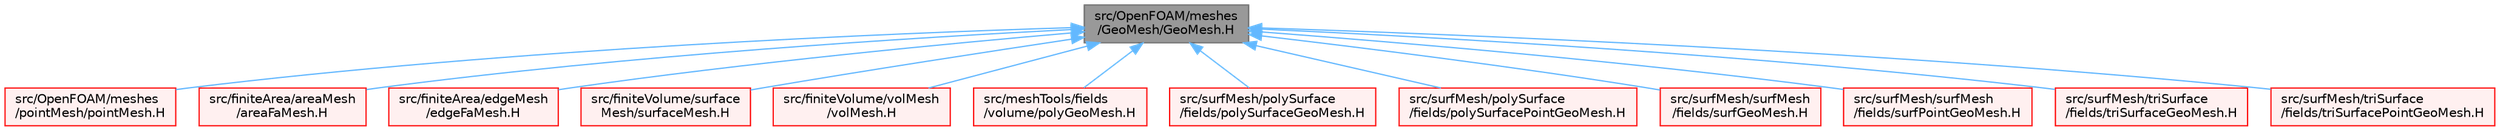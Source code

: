 digraph "src/OpenFOAM/meshes/GeoMesh/GeoMesh.H"
{
 // LATEX_PDF_SIZE
  bgcolor="transparent";
  edge [fontname=Helvetica,fontsize=10,labelfontname=Helvetica,labelfontsize=10];
  node [fontname=Helvetica,fontsize=10,shape=box,height=0.2,width=0.4];
  Node1 [id="Node000001",label="src/OpenFOAM/meshes\l/GeoMesh/GeoMesh.H",height=0.2,width=0.4,color="gray40", fillcolor="grey60", style="filled", fontcolor="black",tooltip=" "];
  Node1 -> Node2 [id="edge1_Node000001_Node000002",dir="back",color="steelblue1",style="solid",tooltip=" "];
  Node2 [id="Node000002",label="src/OpenFOAM/meshes\l/pointMesh/pointMesh.H",height=0.2,width=0.4,color="red", fillcolor="#FFF0F0", style="filled",URL="$pointMesh_8H.html",tooltip=" "];
  Node1 -> Node602 [id="edge2_Node000001_Node000602",dir="back",color="steelblue1",style="solid",tooltip=" "];
  Node602 [id="Node000602",label="src/finiteArea/areaMesh\l/areaFaMesh.H",height=0.2,width=0.4,color="red", fillcolor="#FFF0F0", style="filled",URL="$areaFaMesh_8H.html",tooltip=" "];
  Node1 -> Node828 [id="edge3_Node000001_Node000828",dir="back",color="steelblue1",style="solid",tooltip=" "];
  Node828 [id="Node000828",label="src/finiteArea/edgeMesh\l/edgeFaMesh.H",height=0.2,width=0.4,color="red", fillcolor="#FFF0F0", style="filled",URL="$edgeFaMesh_8H.html",tooltip=" "];
  Node1 -> Node836 [id="edge4_Node000001_Node000836",dir="back",color="steelblue1",style="solid",tooltip=" "];
  Node836 [id="Node000836",label="src/finiteVolume/surface\lMesh/surfaceMesh.H",height=0.2,width=0.4,color="red", fillcolor="#FFF0F0", style="filled",URL="$surfaceMesh_8H.html",tooltip=" "];
  Node1 -> Node1710 [id="edge5_Node000001_Node001710",dir="back",color="steelblue1",style="solid",tooltip=" "];
  Node1710 [id="Node001710",label="src/finiteVolume/volMesh\l/volMesh.H",height=0.2,width=0.4,color="red", fillcolor="#FFF0F0", style="filled",URL="$volMesh_8H.html",tooltip=" "];
  Node1 -> Node2725 [id="edge6_Node000001_Node002725",dir="back",color="steelblue1",style="solid",tooltip=" "];
  Node2725 [id="Node002725",label="src/meshTools/fields\l/volume/polyGeoMesh.H",height=0.2,width=0.4,color="red", fillcolor="#FFF0F0", style="filled",URL="$polyGeoMesh_8H.html",tooltip=" "];
  Node1 -> Node2728 [id="edge7_Node000001_Node002728",dir="back",color="steelblue1",style="solid",tooltip=" "];
  Node2728 [id="Node002728",label="src/surfMesh/polySurface\l/fields/polySurfaceGeoMesh.H",height=0.2,width=0.4,color="red", fillcolor="#FFF0F0", style="filled",URL="$polySurfaceGeoMesh_8H.html",tooltip=" "];
  Node1 -> Node2733 [id="edge8_Node000001_Node002733",dir="back",color="steelblue1",style="solid",tooltip=" "];
  Node2733 [id="Node002733",label="src/surfMesh/polySurface\l/fields/polySurfacePointGeoMesh.H",height=0.2,width=0.4,color="red", fillcolor="#FFF0F0", style="filled",URL="$polySurfacePointGeoMesh_8H.html",tooltip=" "];
  Node1 -> Node2734 [id="edge9_Node000001_Node002734",dir="back",color="steelblue1",style="solid",tooltip=" "];
  Node2734 [id="Node002734",label="src/surfMesh/surfMesh\l/fields/surfGeoMesh.H",height=0.2,width=0.4,color="red", fillcolor="#FFF0F0", style="filled",URL="$surfGeoMesh_8H.html",tooltip=" "];
  Node1 -> Node2739 [id="edge10_Node000001_Node002739",dir="back",color="steelblue1",style="solid",tooltip=" "];
  Node2739 [id="Node002739",label="src/surfMesh/surfMesh\l/fields/surfPointGeoMesh.H",height=0.2,width=0.4,color="red", fillcolor="#FFF0F0", style="filled",URL="$surfPointGeoMesh_8H.html",tooltip=" "];
  Node1 -> Node2740 [id="edge11_Node000001_Node002740",dir="back",color="steelblue1",style="solid",tooltip=" "];
  Node2740 [id="Node002740",label="src/surfMesh/triSurface\l/fields/triSurfaceGeoMesh.H",height=0.2,width=0.4,color="red", fillcolor="#FFF0F0", style="filled",URL="$triSurfaceGeoMesh_8H.html",tooltip=" "];
  Node1 -> Node2756 [id="edge12_Node000001_Node002756",dir="back",color="steelblue1",style="solid",tooltip=" "];
  Node2756 [id="Node002756",label="src/surfMesh/triSurface\l/fields/triSurfacePointGeoMesh.H",height=0.2,width=0.4,color="red", fillcolor="#FFF0F0", style="filled",URL="$triSurfacePointGeoMesh_8H.html",tooltip=" "];
}
